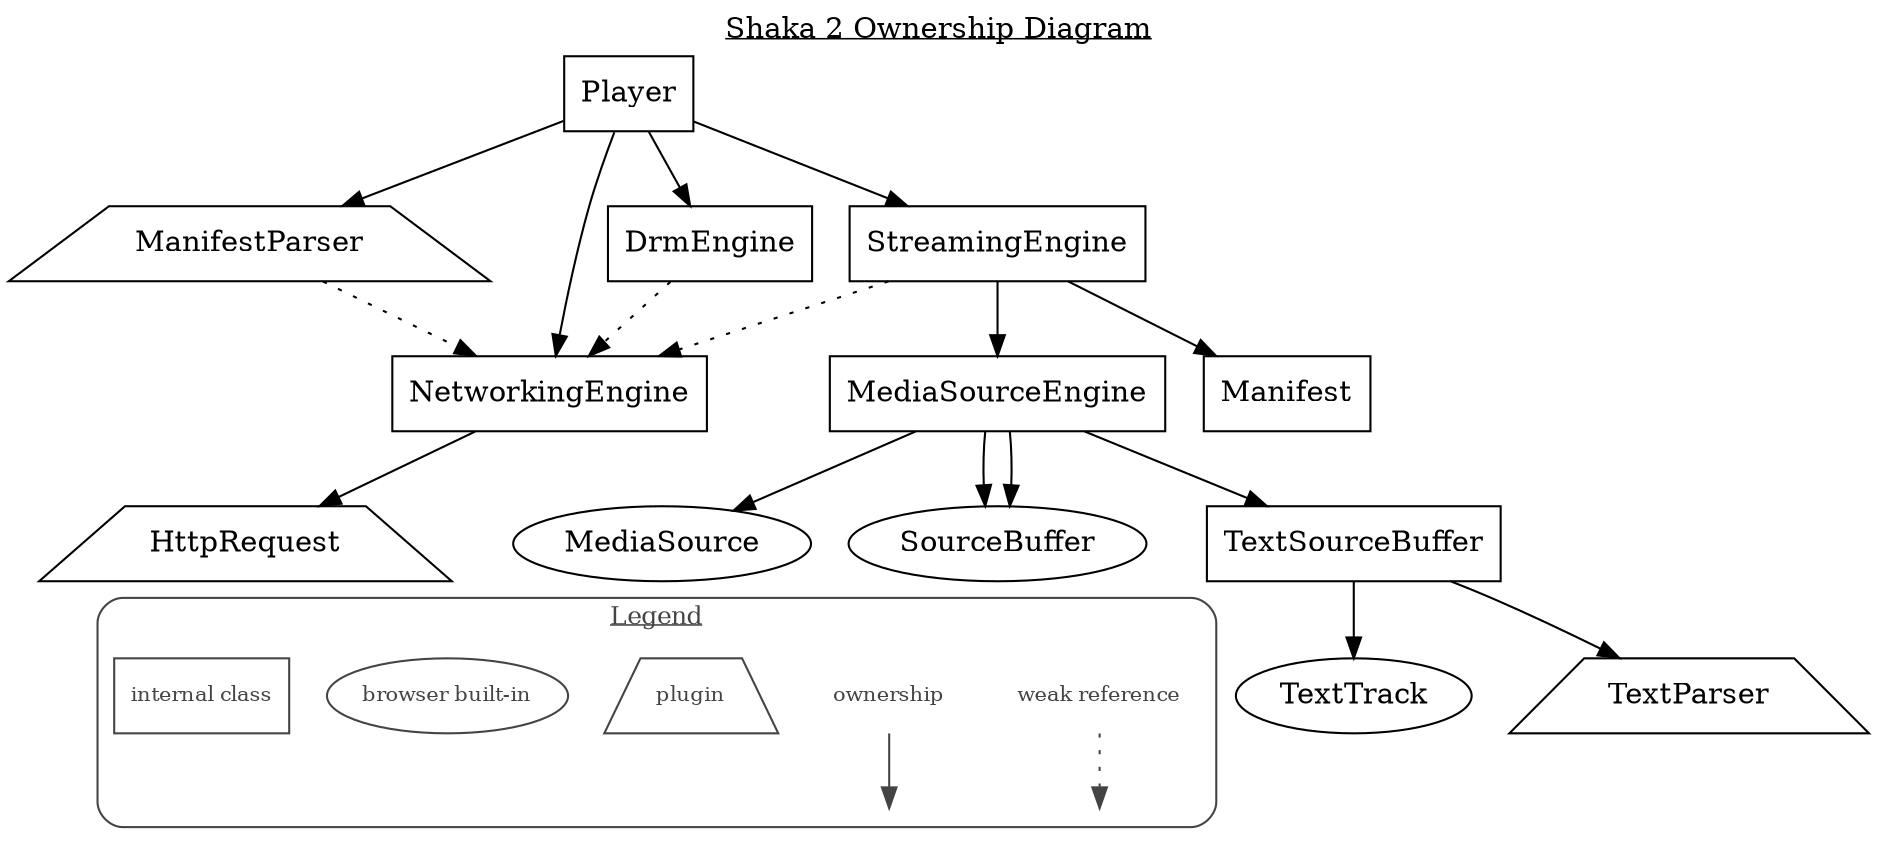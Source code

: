 digraph shaka2_ownership {
  label=<<u>Shaka 2 Ownership Diagram</u>>
  labelloc=t
  node [ shape=rectangle ]

  MediaSource [ shape=oval ]
  SourceBuffer [ shape=oval ]
  TextTrack [ shape=oval ]

  HttpRequest [ shape=trapezium ]
  ManifestParser [ shape=trapezium ]
  TextParser [ shape=trapezium ]

  Player -> NetworkingEngine
  Player -> ManifestParser
  Player -> StreamingEngine
  Player -> DrmEngine

  NetworkingEngine -> HttpRequest

  ManifestParser -> NetworkingEngine [ style=dotted ]

  DrmEngine -> NetworkingEngine [ style=dotted ]

  StreamingEngine -> MediaSourceEngine
  StreamingEngine -> Manifest
  StreamingEngine -> NetworkingEngine [ style=dotted ]

  MediaSourceEngine -> MediaSource
  MediaSourceEngine -> SourceBuffer
  MediaSourceEngine -> SourceBuffer
  MediaSourceEngine -> TextSourceBuffer

  TextSourceBuffer -> TextTrack
  TextSourceBuffer -> TextParser

  subgraph cluster_legend {
    style=rounded
    color="#444444"
    label=<<u>Legend</u>>
    fontsize=12
    fontcolor="#444444"

    node [ shape=plaintext color="#444444" fontsize=10 fontcolor="#444444" ]
    edge [ color="#444444" ]

    blank1 [ label="" fixedsize=true height=0 ]
    blank2 [ label="" fixedsize=true height=0 ]
    "weak reference" -> blank2 [ style=dotted ]
    ownership -> blank1

    plugin [ shape=trapezium ]
    "browser built-in" [ shape=oval ]
    "internal class" [ shape=rectangle ]
  }

  # Hack to move the legend beneath the main graph:
  HttpRequest -> "internal class" [ style=invisible arrowhead=none ]
}

